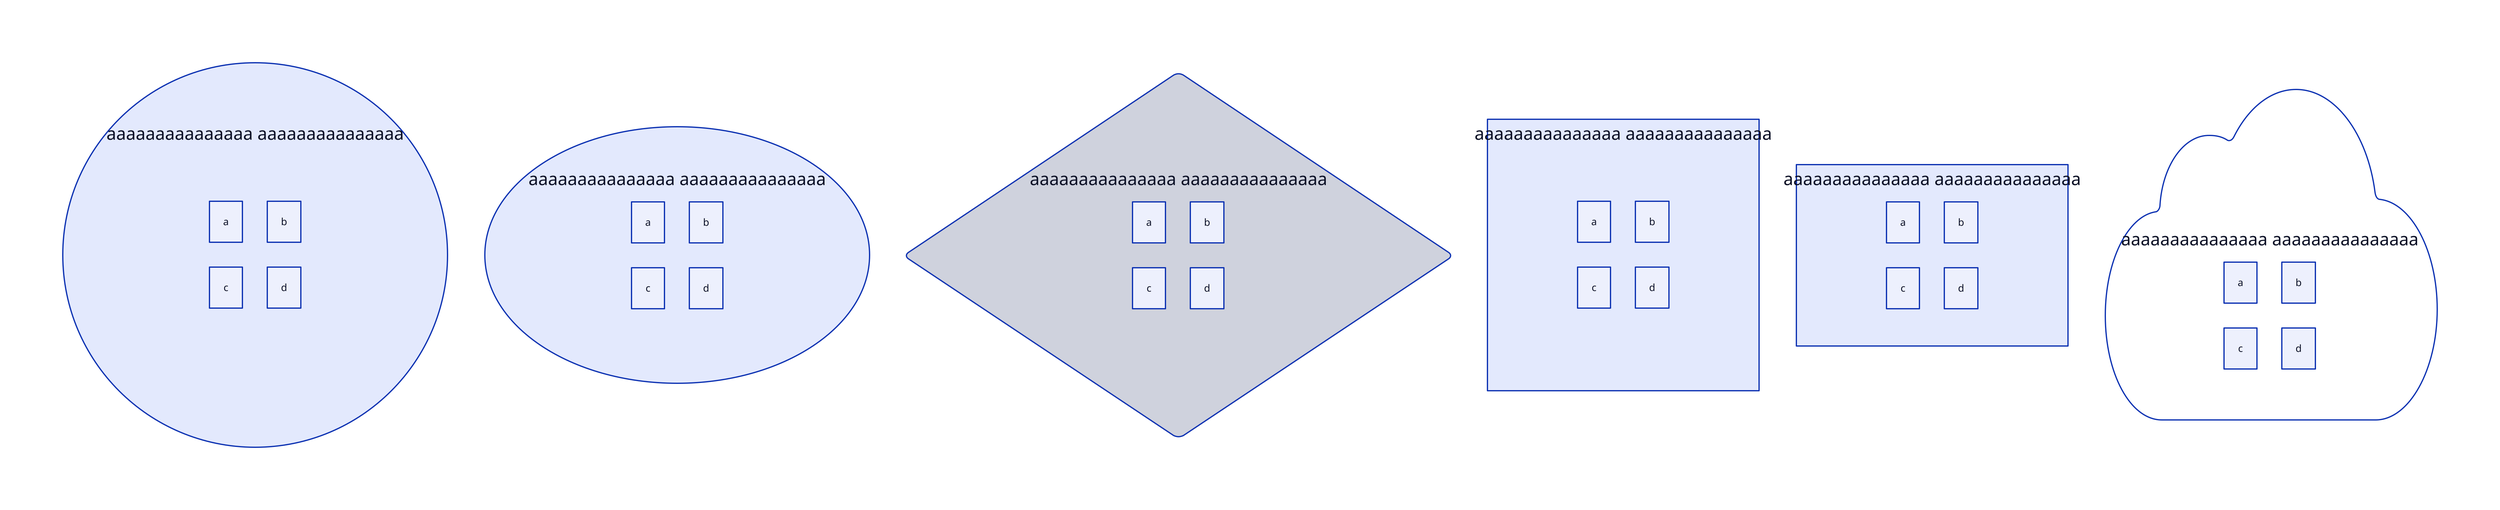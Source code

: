 vars: {
  grid-container: {
    label: aaaaaaaaaaaaaaa aaaaaaaaaaaaaaa
    grid-rows: 2
    grid-columns: 2
    a
    b
    c
    d
  }
}
circle: {
  shape: circle
  ...${grid-container}
}

oval: {
  shape: oval
  ...${grid-container}
}

diamond: {
  shape: diamond
  ...${grid-container}
}

square: {
  shape: square
  ...${grid-container}
}

rect: {
  ...${grid-container}
}

cloud: {
  shape: cloud
  ...${grid-container}
}
